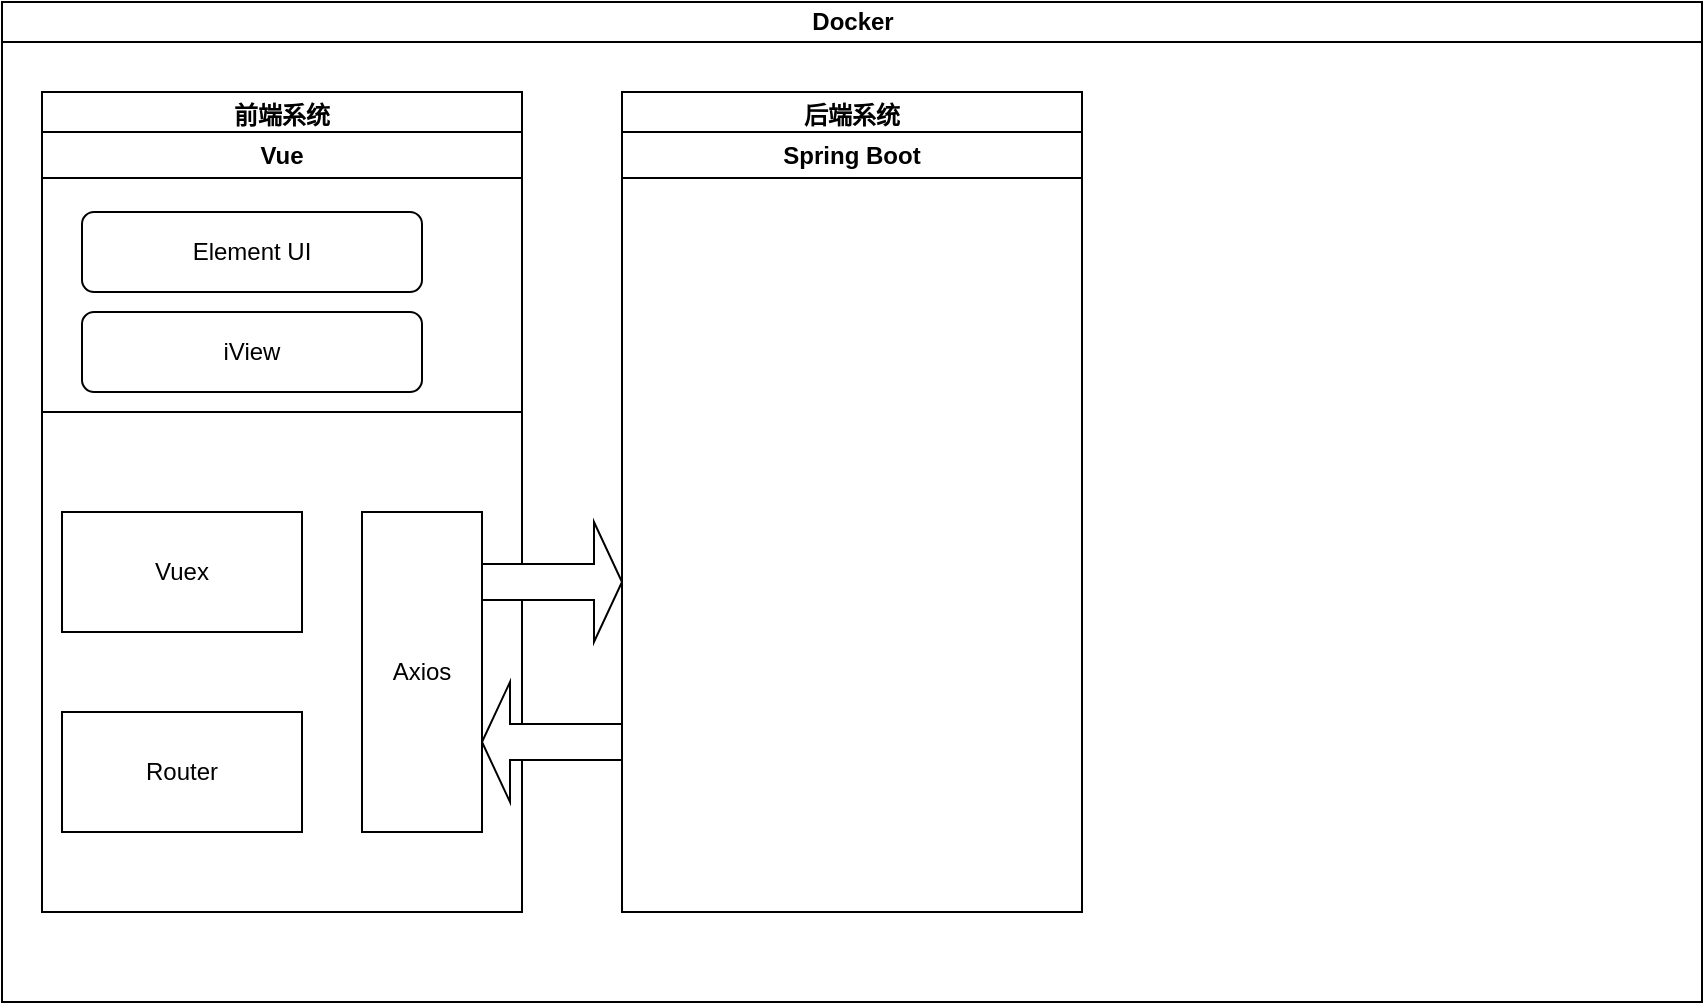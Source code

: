 <mxfile version="21.2.1" type="github">
  <diagram id="prtHgNgQTEPvFCAcTncT" name="Page-1">
    <mxGraphModel dx="1050" dy="1718" grid="1" gridSize="10" guides="1" tooltips="1" connect="1" arrows="1" fold="1" page="1" pageScale="1" pageWidth="827" pageHeight="1169" math="0" shadow="0">
      <root>
        <mxCell id="0" />
        <mxCell id="1" parent="0" />
        <mxCell id="dNxyNK7c78bLwvsdeMH5-11" value="Docker" style="swimlane;html=1;startSize=20;horizontal=1;containerType=tree;glass=0;" parent="1" vertex="1">
          <mxGeometry x="50" y="-120" width="850" height="500" as="geometry" />
        </mxCell>
        <mxCell id="M4pzVBqe2TLe_omlaEsI-1" value="前端系统" style="swimlane;whiteSpace=wrap;html=1;" vertex="1" parent="dNxyNK7c78bLwvsdeMH5-11">
          <mxGeometry x="20" y="45" width="240" height="410" as="geometry" />
        </mxCell>
        <mxCell id="M4pzVBqe2TLe_omlaEsI-2" value="Vue" style="swimlane;whiteSpace=wrap;html=1;" vertex="1" parent="M4pzVBqe2TLe_omlaEsI-1">
          <mxGeometry y="20" width="240" height="390" as="geometry" />
        </mxCell>
        <mxCell id="M4pzVBqe2TLe_omlaEsI-5" value="" style="shape=crossbar;whiteSpace=wrap;html=1;rounded=1;" vertex="1" parent="M4pzVBqe2TLe_omlaEsI-2">
          <mxGeometry y="130" width="240" height="20" as="geometry" />
        </mxCell>
        <mxCell id="M4pzVBqe2TLe_omlaEsI-6" value="Element UI" style="rounded=1;whiteSpace=wrap;html=1;" vertex="1" parent="M4pzVBqe2TLe_omlaEsI-2">
          <mxGeometry x="20" y="40" width="170" height="40" as="geometry" />
        </mxCell>
        <mxCell id="M4pzVBqe2TLe_omlaEsI-7" value="iView" style="rounded=1;whiteSpace=wrap;html=1;" vertex="1" parent="M4pzVBqe2TLe_omlaEsI-2">
          <mxGeometry x="20" y="90" width="170" height="40" as="geometry" />
        </mxCell>
        <mxCell id="M4pzVBqe2TLe_omlaEsI-8" value="Vuex" style="rounded=0;whiteSpace=wrap;html=1;" vertex="1" parent="M4pzVBqe2TLe_omlaEsI-2">
          <mxGeometry x="10" y="190" width="120" height="60" as="geometry" />
        </mxCell>
        <mxCell id="M4pzVBqe2TLe_omlaEsI-9" value="Router" style="rounded=0;whiteSpace=wrap;html=1;" vertex="1" parent="M4pzVBqe2TLe_omlaEsI-2">
          <mxGeometry x="10" y="290" width="120" height="60" as="geometry" />
        </mxCell>
        <mxCell id="M4pzVBqe2TLe_omlaEsI-11" value="Axios" style="rounded=0;whiteSpace=wrap;html=1;" vertex="1" parent="M4pzVBqe2TLe_omlaEsI-2">
          <mxGeometry x="160" y="190" width="60" height="160" as="geometry" />
        </mxCell>
        <mxCell id="M4pzVBqe2TLe_omlaEsI-13" value="后端系统" style="swimlane;whiteSpace=wrap;html=1;" vertex="1" parent="dNxyNK7c78bLwvsdeMH5-11">
          <mxGeometry x="310" y="45" width="230" height="410" as="geometry" />
        </mxCell>
        <mxCell id="M4pzVBqe2TLe_omlaEsI-17" value="Spring Boot" style="swimlane;whiteSpace=wrap;html=1;" vertex="1" parent="M4pzVBqe2TLe_omlaEsI-13">
          <mxGeometry y="20" width="230" height="390" as="geometry" />
        </mxCell>
        <mxCell id="M4pzVBqe2TLe_omlaEsI-15" value="" style="shape=singleArrow;whiteSpace=wrap;html=1;" vertex="1" parent="dNxyNK7c78bLwvsdeMH5-11">
          <mxGeometry x="240" y="260" width="70" height="60" as="geometry" />
        </mxCell>
        <mxCell id="M4pzVBqe2TLe_omlaEsI-16" value="" style="shape=singleArrow;direction=west;whiteSpace=wrap;html=1;" vertex="1" parent="dNxyNK7c78bLwvsdeMH5-11">
          <mxGeometry x="240" y="340" width="70" height="60" as="geometry" />
        </mxCell>
      </root>
    </mxGraphModel>
  </diagram>
</mxfile>
